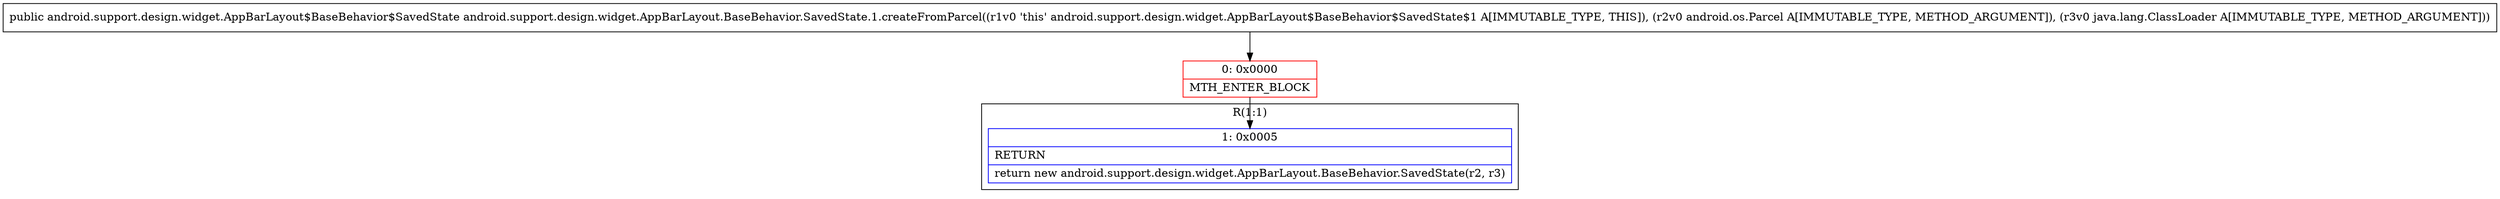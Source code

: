 digraph "CFG forandroid.support.design.widget.AppBarLayout.BaseBehavior.SavedState.1.createFromParcel(Landroid\/os\/Parcel;Ljava\/lang\/ClassLoader;)Landroid\/support\/design\/widget\/AppBarLayout$BaseBehavior$SavedState;" {
subgraph cluster_Region_508280811 {
label = "R(1:1)";
node [shape=record,color=blue];
Node_1 [shape=record,label="{1\:\ 0x0005|RETURN\l|return new android.support.design.widget.AppBarLayout.BaseBehavior.SavedState(r2, r3)\l}"];
}
Node_0 [shape=record,color=red,label="{0\:\ 0x0000|MTH_ENTER_BLOCK\l}"];
MethodNode[shape=record,label="{public android.support.design.widget.AppBarLayout$BaseBehavior$SavedState android.support.design.widget.AppBarLayout.BaseBehavior.SavedState.1.createFromParcel((r1v0 'this' android.support.design.widget.AppBarLayout$BaseBehavior$SavedState$1 A[IMMUTABLE_TYPE, THIS]), (r2v0 android.os.Parcel A[IMMUTABLE_TYPE, METHOD_ARGUMENT]), (r3v0 java.lang.ClassLoader A[IMMUTABLE_TYPE, METHOD_ARGUMENT])) }"];
MethodNode -> Node_0;
Node_0 -> Node_1;
}

